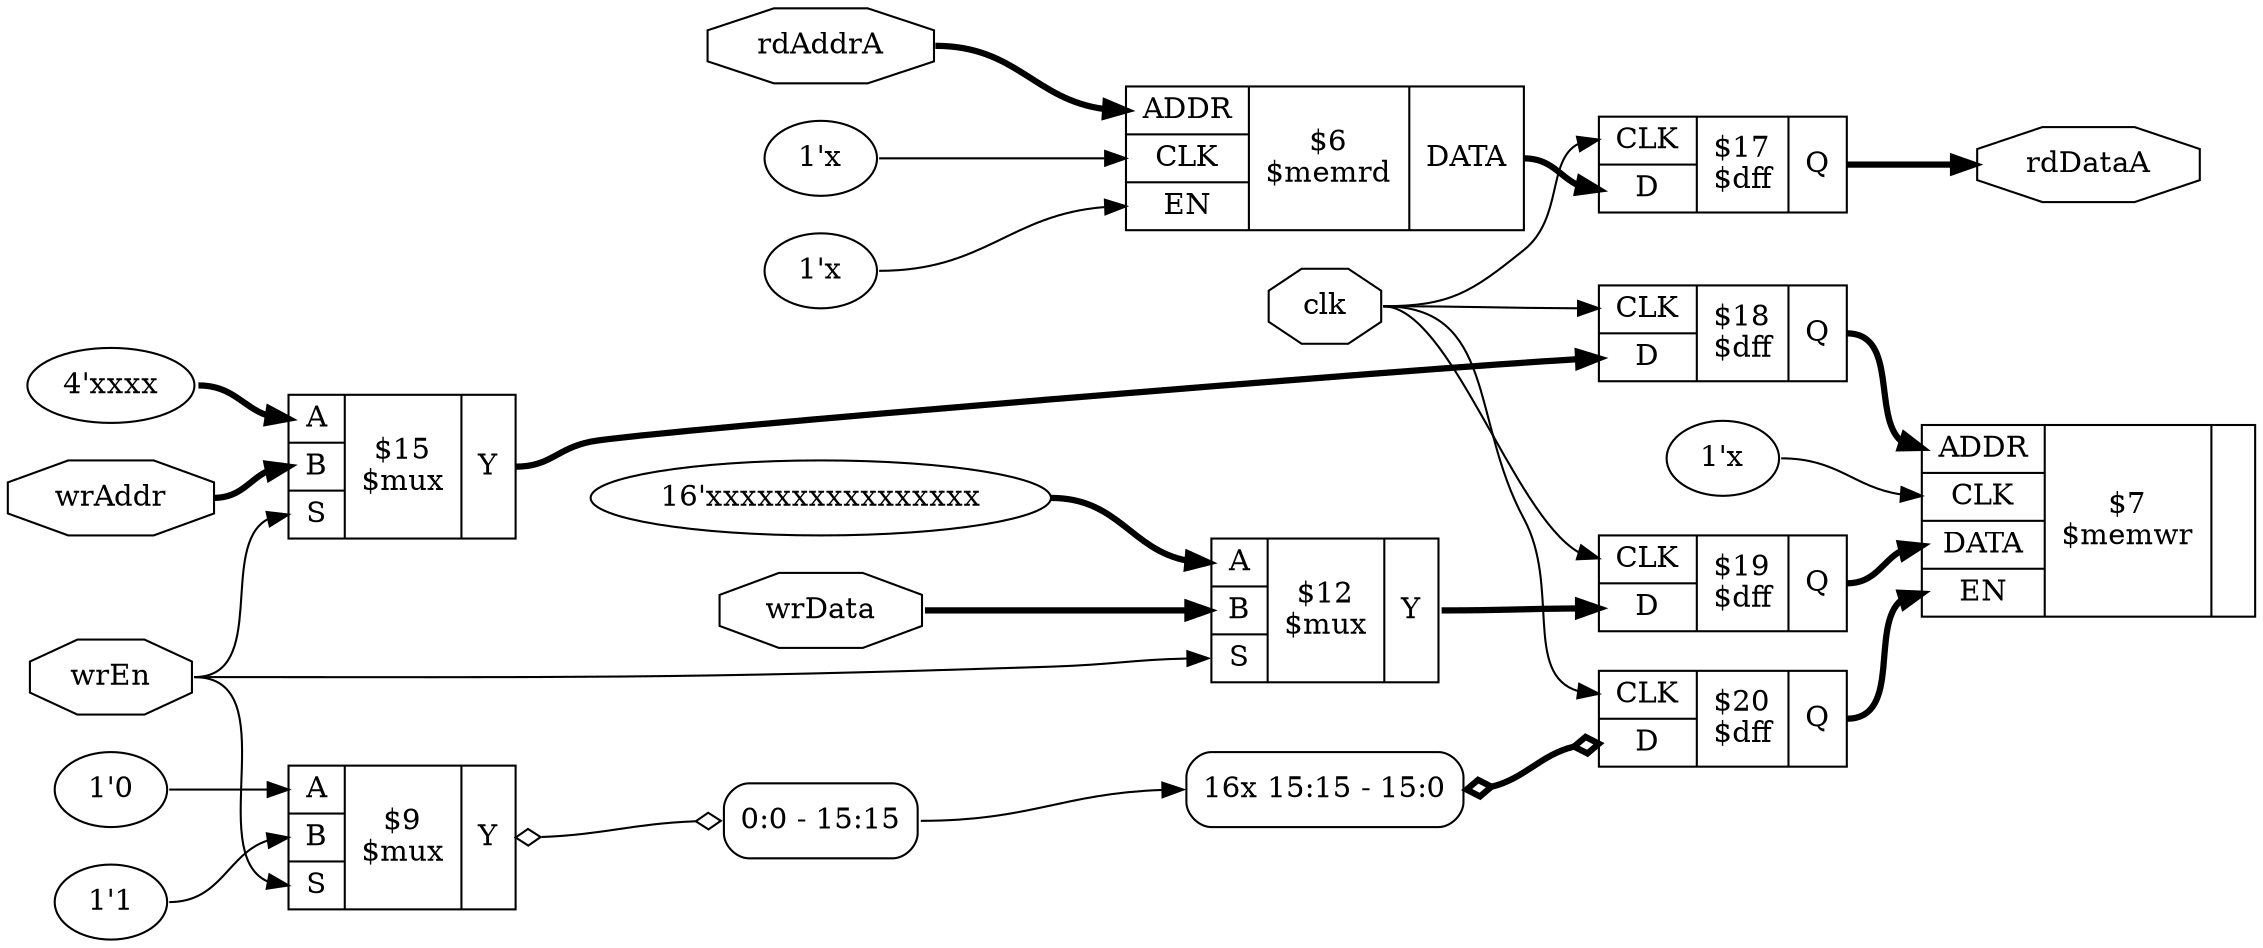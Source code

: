 digraph "RegisterFile" {
rankdir="LR";
remincross=true;
n9 [ shape=octagon, label="clk", color="black", fontcolor="black" ];
n10 [ shape=octagon, label="rdAddrA", color="black", fontcolor="black" ];
n11 [ shape=octagon, label="rdDataA", color="black", fontcolor="black" ];
n12 [ shape=octagon, label="wrAddr", color="black", fontcolor="black" ];
n13 [ shape=octagon, label="wrData", color="black", fontcolor="black" ];
n14 [ shape=octagon, label="wrEn", color="black", fontcolor="black" ];
v0 [ label="1'x" ];
v1 [ label="1'x" ];
c19 [ shape=record, label="{{<p15> ADDR|<p16> CLK|<p17> EN}|$6\n$memrd|{<p18> DATA}}" ];
v2 [ label="1'x" ];
c20 [ shape=record, label="{{<p15> ADDR|<p16> CLK|<p18> DATA|<p17> EN}|$7\n$memwr|{}}" ];
c23 [ shape=record, label="{{<p16> CLK|<p21> D}|$17\n$dff|{<p22> Q}}" ];
c24 [ shape=record, label="{{<p16> CLK|<p21> D}|$18\n$dff|{<p22> Q}}" ];
c25 [ shape=record, label="{{<p16> CLK|<p21> D}|$19\n$dff|{<p22> Q}}" ];
c26 [ shape=record, label="{{<p16> CLK|<p21> D}|$20\n$dff|{<p22> Q}}" ];
x3 [ shape=record, style=rounded, label="<s15> 16x 15:15 - 15:0 " ];
x3:e -> c26:p21:w [arrowhead=odiamond, arrowtail=odiamond, dir=both, color="black", style="setlinewidth(3)", label=""];
v4 [ label="16'xxxxxxxxxxxxxxxx" ];
c31 [ shape=record, label="{{<p27> A|<p28> B|<p29> S}|$12\n$mux|{<p30> Y}}" ];
v5 [ label="4'xxxx" ];
c32 [ shape=record, label="{{<p27> A|<p28> B|<p29> S}|$15\n$mux|{<p30> Y}}" ];
v6 [ label="1'0" ];
v7 [ label="1'1" ];
c33 [ shape=record, label="{{<p27> A|<p28> B|<p29> S}|$9\n$mux|{<p30> Y}}" ];
x8 [ shape=record, style=rounded, label="<s0> 0:0 - 15:15 " ];
c33:p30:e -> x8:w [arrowhead=odiamond, arrowtail=odiamond, dir=both, color="black", label=""];
n10:e -> c19:p15:w [color="black", style="setlinewidth(3)", label=""];
c23:p22:e -> n11:w [color="black", style="setlinewidth(3)", label=""];
n12:e -> c32:p28:w [color="black", style="setlinewidth(3)", label=""];
n13:e -> c31:p28:w [color="black", style="setlinewidth(3)", label=""];
n14:e -> c31:p29:w [color="black", label=""];
n14:e -> c32:p29:w [color="black", label=""];
n14:e -> c33:p29:w [color="black", label=""];
c32:p30:e -> c24:p21:w [color="black", style="setlinewidth(3)", label=""];
c31:p30:e -> c25:p21:w [color="black", style="setlinewidth(3)", label=""];
x8:s0:e -> x3:s15:w [color="black", label=""];
c19:p18:e -> c23:p21:w [color="black", style="setlinewidth(3)", label=""];
c24:p22:e -> c20:p15:w [color="black", style="setlinewidth(3)", label=""];
c25:p22:e -> c20:p18:w [color="black", style="setlinewidth(3)", label=""];
c26:p22:e -> c20:p17:w [color="black", style="setlinewidth(3)", label=""];
n9:e -> c23:p16:w [color="black", label=""];
n9:e -> c24:p16:w [color="black", label=""];
n9:e -> c25:p16:w [color="black", label=""];
n9:e -> c26:p16:w [color="black", label=""];
v0:e -> c19:p16:w [color="black", label=""];
v1:e -> c19:p17:w [color="black", label=""];
v2:e -> c20:p16:w [color="black", label=""];
v4:e -> c31:p27:w [color="black", style="setlinewidth(3)", label=""];
v5:e -> c32:p27:w [color="black", style="setlinewidth(3)", label=""];
v6:e -> c33:p27:w [color="black", label=""];
v7:e -> c33:p28:w [color="black", label=""];
}
